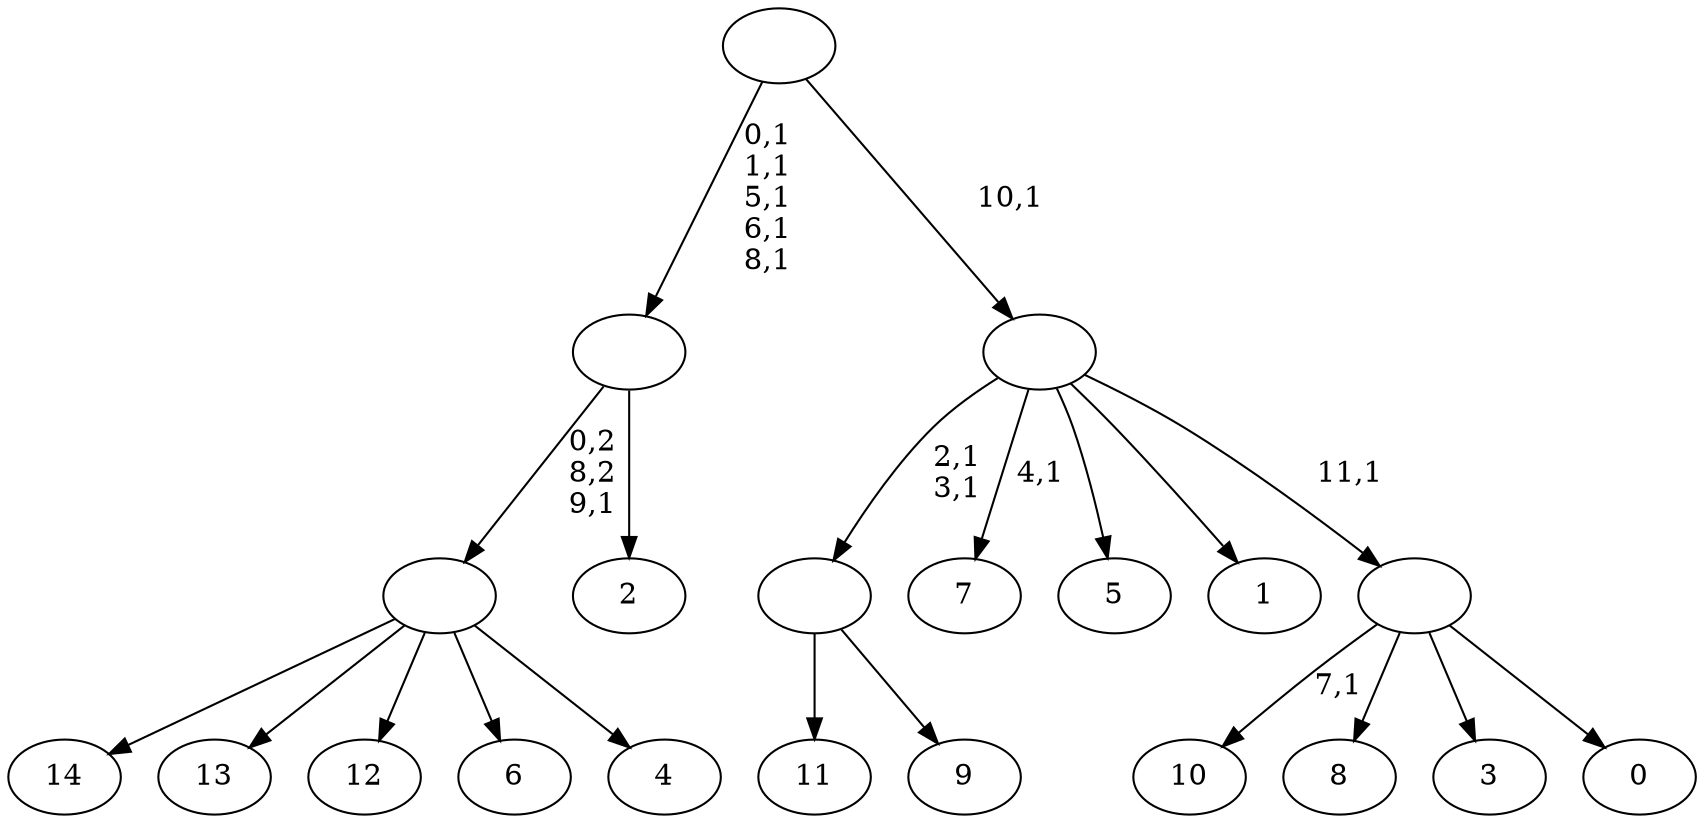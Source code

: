 digraph T {
	27 [label="14"]
	26 [label="13"]
	25 [label="12"]
	24 [label="11"]
	23 [label="10"]
	21 [label="9"]
	20 [label=""]
	18 [label="8"]
	17 [label="7"]
	15 [label="6"]
	14 [label="5"]
	13 [label="4"]
	12 [label=""]
	11 [label="3"]
	10 [label="2"]
	9 [label=""]
	4 [label="1"]
	3 [label="0"]
	2 [label=""]
	1 [label=""]
	0 [label=""]
	20 -> 24 [label=""]
	20 -> 21 [label=""]
	12 -> 27 [label=""]
	12 -> 26 [label=""]
	12 -> 25 [label=""]
	12 -> 15 [label=""]
	12 -> 13 [label=""]
	9 -> 12 [label="0,2\n8,2\n9,1"]
	9 -> 10 [label=""]
	2 -> 23 [label="7,1"]
	2 -> 18 [label=""]
	2 -> 11 [label=""]
	2 -> 3 [label=""]
	1 -> 17 [label="4,1"]
	1 -> 20 [label="2,1\n3,1"]
	1 -> 14 [label=""]
	1 -> 4 [label=""]
	1 -> 2 [label="11,1"]
	0 -> 9 [label="0,1\n1,1\n5,1\n6,1\n8,1"]
	0 -> 1 [label="10,1"]
}
